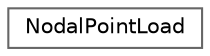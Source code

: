 digraph "Graphical Class Hierarchy"
{
 // LATEX_PDF_SIZE
  bgcolor="transparent";
  edge [fontname=Helvetica,fontsize=10,labelfontname=Helvetica,labelfontsize=10];
  node [fontname=Helvetica,fontsize=10,shape=box,height=0.2,width=0.4];
  rankdir="LR";
  Node0 [id="Node000000",label="NodalPointLoad",height=0.2,width=0.4,color="grey40", fillcolor="white", style="filled",URL="$structNodalPointLoad.html",tooltip="Define a structure to store point loads."];
}

